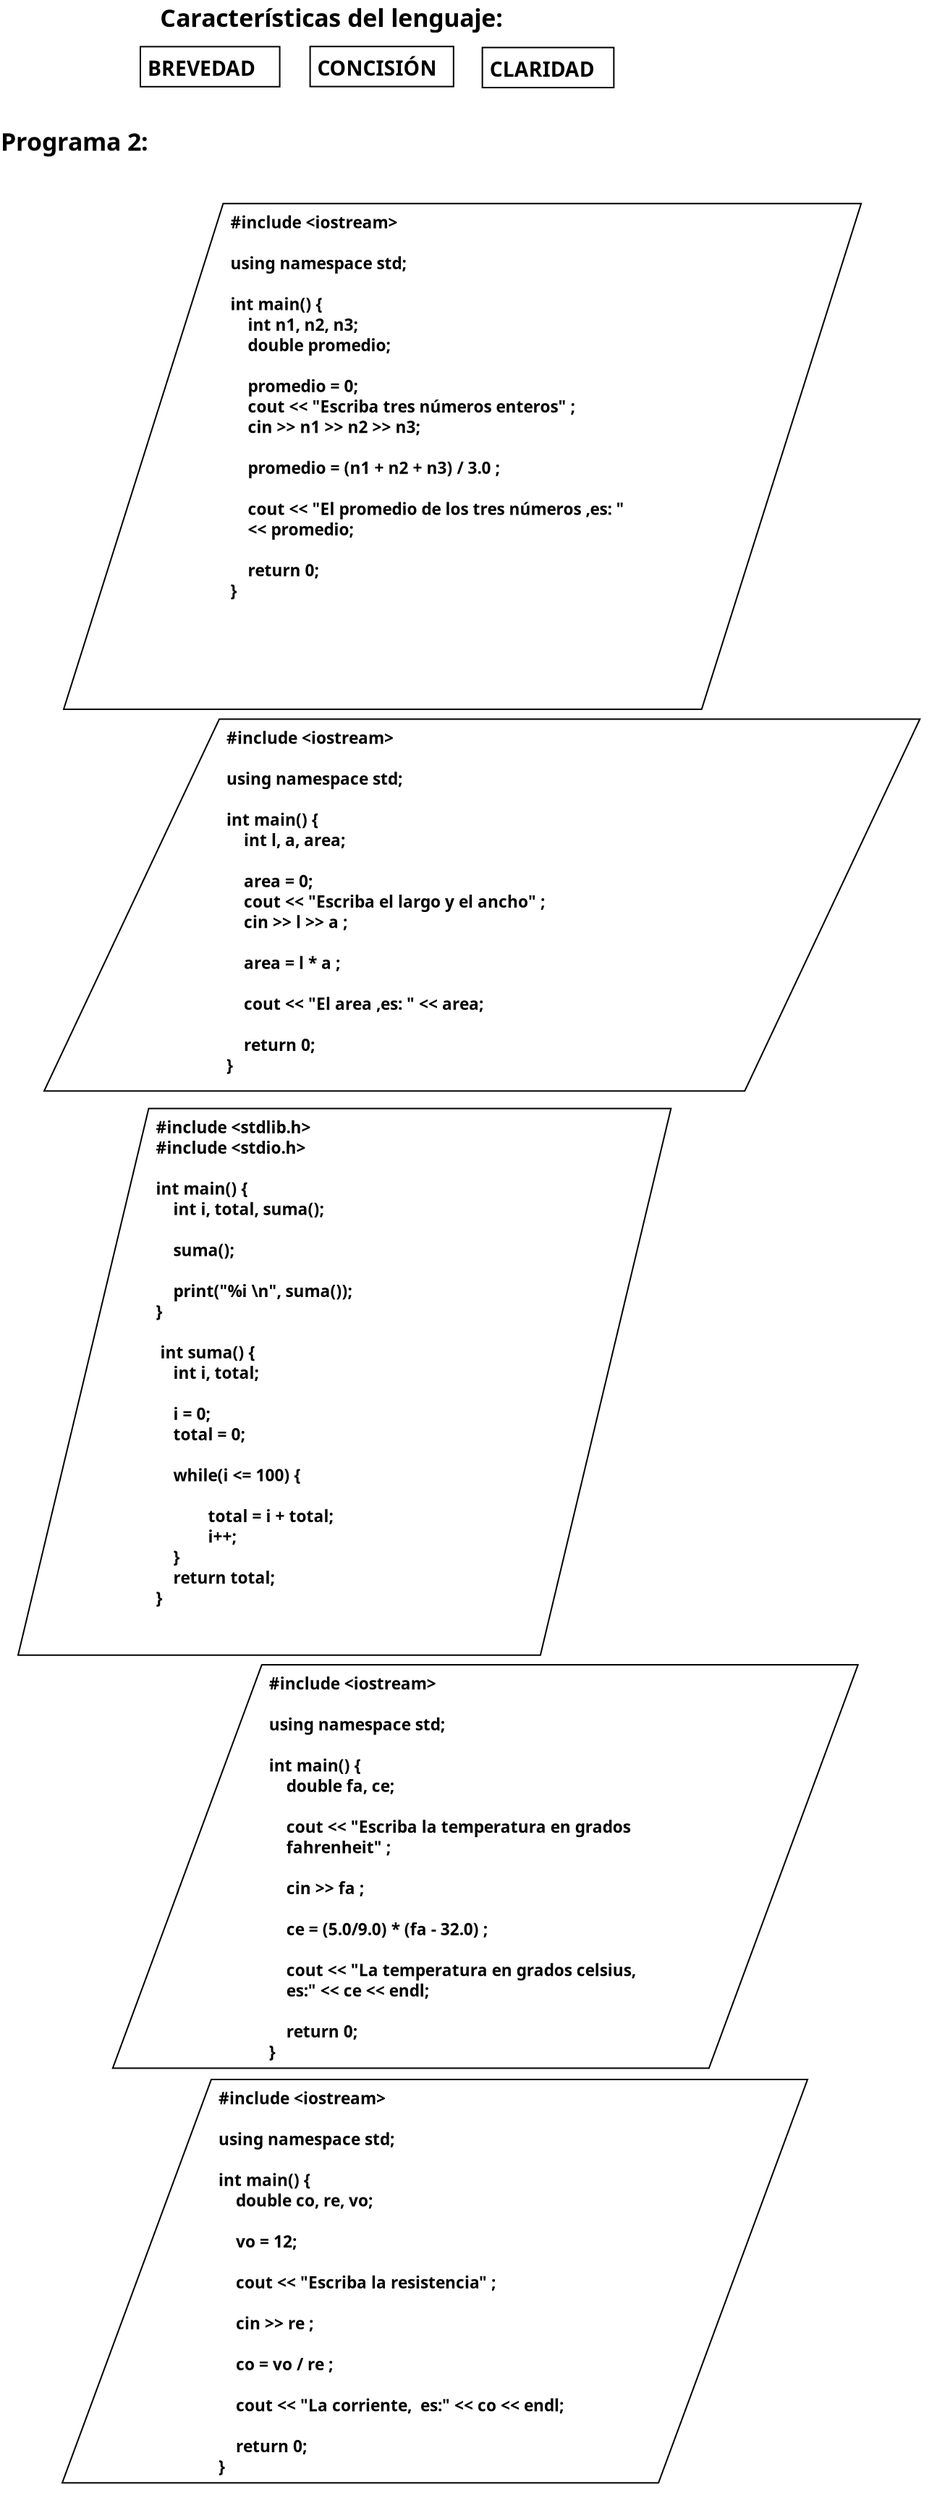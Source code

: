 <?xml version="1.0" encoding="UTF-8"?>
<dia:diagram xmlns:dia="http://www.lysator.liu.se/~alla/dia/">
  <dia:layer name="Fondo" visible="true" connectable="true" active="true">
    <dia:object type="AADL - Data" version="0" id="O0">
      <dia:attribute name="obj_pos">
        <dia:point val="23.39,6.109"/>
      </dia:attribute>
      <dia:attribute name="obj_bb">
        <dia:rectangle val="22.24,4.959;34.453,10.026"/>
      </dia:attribute>
      <dia:attribute name="elem_corner">
        <dia:point val="23.39,6.109"/>
      </dia:attribute>
      <dia:attribute name="elem_width">
        <dia:real val="9.912"/>
      </dia:attribute>
      <dia:attribute name="elem_height">
        <dia:real val="2.767"/>
      </dia:attribute>
      <dia:attribute name="obj_pos">
        <dia:point val="23.39,6.109"/>
      </dia:attribute>
      <dia:attribute name="obj_bb">
        <dia:rectangle val="22.24,4.959;34.453,10.026"/>
      </dia:attribute>
      <dia:attribute name="meta">
        <dia:composite type="dict"/>
      </dia:attribute>
      <dia:attribute name="elem_corner">
        <dia:point val="23.39,6.109"/>
      </dia:attribute>
      <dia:attribute name="elem_width">
        <dia:real val="9.912"/>
      </dia:attribute>
      <dia:attribute name="elem_height">
        <dia:real val="2.767"/>
      </dia:attribute>
      <dia:attribute name="declaration">
        <dia:string>##</dia:string>
      </dia:attribute>
      <dia:attribute name="line_colour">
        <dia:color val="#000000ff"/>
      </dia:attribute>
      <dia:attribute name="fill_colour">
        <dia:color val="#ffffffff"/>
      </dia:attribute>
      <dia:attribute name="name">
        <dia:composite type="text">
          <dia:attribute name="string">
            <dia:string>#CONCISIÓN#</dia:string>
          </dia:attribute>
          <dia:attribute name="font">
            <dia:font family="sans" style="80" name="Helvetica-Bold"/>
          </dia:attribute>
          <dia:attribute name="height">
            <dia:real val="1.767"/>
          </dia:attribute>
          <dia:attribute name="pos">
            <dia:point val="23.89,7.921"/>
          </dia:attribute>
          <dia:attribute name="color">
            <dia:color val="#000000ff"/>
          </dia:attribute>
          <dia:attribute name="alignment">
            <dia:enum val="0"/>
          </dia:attribute>
        </dia:composite>
      </dia:attribute>
      <dia:attribute name="aadlbox_ports"/>
      <dia:attribute name="aadlbox_connections"/>
    </dia:object>
    <dia:object type="AADL - Data" version="0" id="O1">
      <dia:attribute name="obj_pos">
        <dia:point val="11.66,6.119"/>
      </dia:attribute>
      <dia:attribute name="obj_bb">
        <dia:rectangle val="10.51,4.969;22.44,10.036"/>
      </dia:attribute>
      <dia:attribute name="elem_corner">
        <dia:point val="11.66,6.119"/>
      </dia:attribute>
      <dia:attribute name="elem_width">
        <dia:real val="9.63"/>
      </dia:attribute>
      <dia:attribute name="elem_height">
        <dia:real val="2.767"/>
      </dia:attribute>
      <dia:attribute name="obj_pos">
        <dia:point val="11.66,6.119"/>
      </dia:attribute>
      <dia:attribute name="obj_bb">
        <dia:rectangle val="10.51,4.969;22.44,10.036"/>
      </dia:attribute>
      <dia:attribute name="meta">
        <dia:composite type="dict"/>
      </dia:attribute>
      <dia:attribute name="elem_corner">
        <dia:point val="11.66,6.119"/>
      </dia:attribute>
      <dia:attribute name="elem_width">
        <dia:real val="9.63"/>
      </dia:attribute>
      <dia:attribute name="elem_height">
        <dia:real val="2.767"/>
      </dia:attribute>
      <dia:attribute name="declaration">
        <dia:string>##</dia:string>
      </dia:attribute>
      <dia:attribute name="line_colour">
        <dia:color val="#000000ff"/>
      </dia:attribute>
      <dia:attribute name="fill_colour">
        <dia:color val="#ffffffff"/>
      </dia:attribute>
      <dia:attribute name="name">
        <dia:composite type="text">
          <dia:attribute name="string">
            <dia:string>#BREVEDAD#</dia:string>
          </dia:attribute>
          <dia:attribute name="font">
            <dia:font family="sans" style="80" name="Helvetica-Bold"/>
          </dia:attribute>
          <dia:attribute name="height">
            <dia:real val="1.767"/>
          </dia:attribute>
          <dia:attribute name="pos">
            <dia:point val="12.16,7.931"/>
          </dia:attribute>
          <dia:attribute name="color">
            <dia:color val="#000000ff"/>
          </dia:attribute>
          <dia:attribute name="alignment">
            <dia:enum val="0"/>
          </dia:attribute>
        </dia:composite>
      </dia:attribute>
      <dia:attribute name="aadlbox_ports"/>
      <dia:attribute name="aadlbox_connections"/>
    </dia:object>
    <dia:object type="AADL - Data" version="0" id="O2">
      <dia:attribute name="obj_pos">
        <dia:point val="35.293,6.179"/>
      </dia:attribute>
      <dia:attribute name="obj_bb">
        <dia:rectangle val="34.143,5.029;45.528,10.096"/>
      </dia:attribute>
      <dia:attribute name="elem_corner">
        <dia:point val="35.293,6.179"/>
      </dia:attribute>
      <dia:attribute name="elem_width">
        <dia:real val="9.085"/>
      </dia:attribute>
      <dia:attribute name="elem_height">
        <dia:real val="2.767"/>
      </dia:attribute>
      <dia:attribute name="obj_pos">
        <dia:point val="35.293,6.179"/>
      </dia:attribute>
      <dia:attribute name="obj_bb">
        <dia:rectangle val="34.143,5.029;45.528,10.096"/>
      </dia:attribute>
      <dia:attribute name="meta">
        <dia:composite type="dict"/>
      </dia:attribute>
      <dia:attribute name="elem_corner">
        <dia:point val="35.293,6.179"/>
      </dia:attribute>
      <dia:attribute name="elem_width">
        <dia:real val="9.085"/>
      </dia:attribute>
      <dia:attribute name="elem_height">
        <dia:real val="2.767"/>
      </dia:attribute>
      <dia:attribute name="declaration">
        <dia:string>##</dia:string>
      </dia:attribute>
      <dia:attribute name="line_colour">
        <dia:color val="#000000ff"/>
      </dia:attribute>
      <dia:attribute name="fill_colour">
        <dia:color val="#ffffffff"/>
      </dia:attribute>
      <dia:attribute name="name">
        <dia:composite type="text">
          <dia:attribute name="string">
            <dia:string>#CLARIDAD#</dia:string>
          </dia:attribute>
          <dia:attribute name="font">
            <dia:font family="sans" style="80" name="Helvetica-Bold"/>
          </dia:attribute>
          <dia:attribute name="height">
            <dia:real val="1.767"/>
          </dia:attribute>
          <dia:attribute name="pos">
            <dia:point val="35.793,7.991"/>
          </dia:attribute>
          <dia:attribute name="color">
            <dia:color val="#000000ff"/>
          </dia:attribute>
          <dia:attribute name="alignment">
            <dia:enum val="0"/>
          </dia:attribute>
        </dia:composite>
      </dia:attribute>
      <dia:attribute name="aadlbox_ports"/>
      <dia:attribute name="aadlbox_connections"/>
    </dia:object>
    <dia:object type="Standard - Text" version="1" id="O3">
      <dia:attribute name="obj_pos">
        <dia:point val="13.02,4.759"/>
      </dia:attribute>
      <dia:attribute name="obj_bb">
        <dia:rectangle val="13.02,3.184;40.367,5.159"/>
      </dia:attribute>
      <dia:attribute name="text">
        <dia:composite type="text">
          <dia:attribute name="string">
            <dia:string>#Características del lenguaje:#</dia:string>
          </dia:attribute>
          <dia:attribute name="font">
            <dia:font family="sans" style="80" name="Helvetica-Bold"/>
          </dia:attribute>
          <dia:attribute name="height">
            <dia:real val="2.119"/>
          </dia:attribute>
          <dia:attribute name="pos">
            <dia:point val="13.02,4.759"/>
          </dia:attribute>
          <dia:attribute name="color">
            <dia:color val="#000000ff"/>
          </dia:attribute>
          <dia:attribute name="alignment">
            <dia:enum val="0"/>
          </dia:attribute>
        </dia:composite>
      </dia:attribute>
      <dia:attribute name="valign">
        <dia:enum val="3"/>
      </dia:attribute>
    </dia:object>
    <dia:object type="Standard - Text" version="1" id="O4">
      <dia:attribute name="obj_pos">
        <dia:point val="2.01,13.309"/>
      </dia:attribute>
      <dia:attribute name="obj_bb">
        <dia:rectangle val="2.01,11.734;13.807,13.709"/>
      </dia:attribute>
      <dia:attribute name="text">
        <dia:composite type="text">
          <dia:attribute name="string">
            <dia:string>#Programa 2:#</dia:string>
          </dia:attribute>
          <dia:attribute name="font">
            <dia:font family="sans" style="80" name="Helvetica-Bold"/>
          </dia:attribute>
          <dia:attribute name="height">
            <dia:real val="2.119"/>
          </dia:attribute>
          <dia:attribute name="pos">
            <dia:point val="2.01,13.309"/>
          </dia:attribute>
          <dia:attribute name="color">
            <dia:color val="#000000ff"/>
          </dia:attribute>
          <dia:attribute name="alignment">
            <dia:enum val="0"/>
          </dia:attribute>
        </dia:composite>
      </dia:attribute>
      <dia:attribute name="valign">
        <dia:enum val="3"/>
      </dia:attribute>
    </dia:object>
    <dia:object type="AADL - Process" version="0" id="O5">
      <dia:attribute name="obj_pos">
        <dia:point val="6.36,16.96"/>
      </dia:attribute>
      <dia:attribute name="obj_bb">
        <dia:rectangle val="5.21,15.81;62.618,53.044"/>
      </dia:attribute>
      <dia:attribute name="elem_corner">
        <dia:point val="6.36,16.96"/>
      </dia:attribute>
      <dia:attribute name="elem_width">
        <dia:real val="55.108"/>
      </dia:attribute>
      <dia:attribute name="elem_height">
        <dia:real val="34.934"/>
      </dia:attribute>
      <dia:attribute name="obj_pos">
        <dia:point val="6.36,16.96"/>
      </dia:attribute>
      <dia:attribute name="obj_bb">
        <dia:rectangle val="5.21,15.81;62.618,53.044"/>
      </dia:attribute>
      <dia:attribute name="meta">
        <dia:composite type="dict"/>
      </dia:attribute>
      <dia:attribute name="elem_corner">
        <dia:point val="6.36,16.96"/>
      </dia:attribute>
      <dia:attribute name="elem_width">
        <dia:real val="55.108"/>
      </dia:attribute>
      <dia:attribute name="elem_height">
        <dia:real val="34.934"/>
      </dia:attribute>
      <dia:attribute name="declaration">
        <dia:string>##</dia:string>
      </dia:attribute>
      <dia:attribute name="line_colour">
        <dia:color val="#000000ff"/>
      </dia:attribute>
      <dia:attribute name="fill_colour">
        <dia:color val="#ffffffff"/>
      </dia:attribute>
      <dia:attribute name="name">
        <dia:composite type="text">
          <dia:attribute name="string">
            <dia:string>##include &lt;iostream&gt;

using namespace std;

int main() {
    int n1, n2, n3;
    double promedio; 

    promedio = 0;
    cout &lt;&lt; "Escriba tres números enteros" ;
    cin &gt;&gt; n1 &gt;&gt; n2 &gt;&gt; n3;

    promedio = (n1 + n2 + n3) / 3.0 ;

    cout &lt;&lt; "El promedio de los tres números ,es: "
    &lt;&lt; promedio;
    
    return 0;
}#</dia:string>
          </dia:attribute>
          <dia:attribute name="font">
            <dia:font family="sans" style="80" name="Helvetica-Bold"/>
          </dia:attribute>
          <dia:attribute name="height">
            <dia:real val="1.414"/>
          </dia:attribute>
          <dia:attribute name="pos">
            <dia:point val="17.882,18.51"/>
          </dia:attribute>
          <dia:attribute name="color">
            <dia:color val="#000000ff"/>
          </dia:attribute>
          <dia:attribute name="alignment">
            <dia:enum val="0"/>
          </dia:attribute>
        </dia:composite>
      </dia:attribute>
      <dia:attribute name="aadlbox_ports"/>
      <dia:attribute name="aadlbox_connections"/>
    </dia:object>
    <dia:object type="AADL - Process" version="0" id="O6">
      <dia:attribute name="obj_pos">
        <dia:point val="5.01,52.572"/>
      </dia:attribute>
      <dia:attribute name="obj_bb">
        <dia:rectangle val="3.86,51.422;66.677,79.412"/>
      </dia:attribute>
      <dia:attribute name="elem_corner">
        <dia:point val="5.01,52.572"/>
      </dia:attribute>
      <dia:attribute name="elem_width">
        <dia:real val="60.517"/>
      </dia:attribute>
      <dia:attribute name="elem_height">
        <dia:real val="25.69"/>
      </dia:attribute>
      <dia:attribute name="obj_pos">
        <dia:point val="5.01,52.572"/>
      </dia:attribute>
      <dia:attribute name="obj_bb">
        <dia:rectangle val="3.86,51.422;66.677,79.412"/>
      </dia:attribute>
      <dia:attribute name="meta">
        <dia:composite type="dict"/>
      </dia:attribute>
      <dia:attribute name="elem_corner">
        <dia:point val="5.01,52.572"/>
      </dia:attribute>
      <dia:attribute name="elem_width">
        <dia:real val="60.517"/>
      </dia:attribute>
      <dia:attribute name="elem_height">
        <dia:real val="25.69"/>
      </dia:attribute>
      <dia:attribute name="declaration">
        <dia:string>##</dia:string>
      </dia:attribute>
      <dia:attribute name="line_colour">
        <dia:color val="#000000ff"/>
      </dia:attribute>
      <dia:attribute name="fill_colour">
        <dia:color val="#ffffffff"/>
      </dia:attribute>
      <dia:attribute name="name">
        <dia:composite type="text">
          <dia:attribute name="string">
            <dia:string>##include &lt;iostream&gt;

using namespace std;

int main() {
    int l, a, area;
    
    area = 0;
    cout &lt;&lt; "Escriba el largo y el ancho" ;
    cin &gt;&gt; l &gt;&gt; a ;

    area = l * a ;

    cout &lt;&lt; "El area ,es: " &lt;&lt; area;
    
    return 0;
}#</dia:string>
          </dia:attribute>
          <dia:attribute name="font">
            <dia:font family="sans" style="80" name="Helvetica-Bold"/>
          </dia:attribute>
          <dia:attribute name="height">
            <dia:real val="1.414"/>
          </dia:attribute>
          <dia:attribute name="pos">
            <dia:point val="17.613,54.123"/>
          </dia:attribute>
          <dia:attribute name="color">
            <dia:color val="#000000ff"/>
          </dia:attribute>
          <dia:attribute name="alignment">
            <dia:enum val="0"/>
          </dia:attribute>
        </dia:composite>
      </dia:attribute>
      <dia:attribute name="aadlbox_ports"/>
      <dia:attribute name="aadlbox_connections"/>
    </dia:object>
    <dia:object type="AADL - Process" version="0" id="O7">
      <dia:attribute name="obj_pos">
        <dia:point val="3.21,79.472"/>
      </dia:attribute>
      <dia:attribute name="obj_bb">
        <dia:rectangle val="2.06,78.323;49.477,118.385"/>
      </dia:attribute>
      <dia:attribute name="elem_corner">
        <dia:point val="3.21,79.472"/>
      </dia:attribute>
      <dia:attribute name="elem_width">
        <dia:real val="45.117"/>
      </dia:attribute>
      <dia:attribute name="elem_height">
        <dia:real val="37.762"/>
      </dia:attribute>
      <dia:attribute name="obj_pos">
        <dia:point val="3.21,79.472"/>
      </dia:attribute>
      <dia:attribute name="obj_bb">
        <dia:rectangle val="2.06,78.323;49.477,118.385"/>
      </dia:attribute>
      <dia:attribute name="meta">
        <dia:composite type="dict"/>
      </dia:attribute>
      <dia:attribute name="elem_corner">
        <dia:point val="3.21,79.472"/>
      </dia:attribute>
      <dia:attribute name="elem_width">
        <dia:real val="45.117"/>
      </dia:attribute>
      <dia:attribute name="elem_height">
        <dia:real val="37.762"/>
      </dia:attribute>
      <dia:attribute name="declaration">
        <dia:string>##</dia:string>
      </dia:attribute>
      <dia:attribute name="line_colour">
        <dia:color val="#000000ff"/>
      </dia:attribute>
      <dia:attribute name="fill_colour">
        <dia:color val="#ffffffff"/>
      </dia:attribute>
      <dia:attribute name="name">
        <dia:composite type="text">
          <dia:attribute name="string">
            <dia:string>##include &lt;stdlib.h&gt;
#include &lt;stdio.h&gt;

int main() {
    int i, total, suma();

    suma();

    print("%i \n", suma());
}
    
 int suma() {
    int i, total;

    i = 0;
    total = 0;

    while(i &lt;= 100) {

            total = i + total;
            i++;
    }
    return total;
}#</dia:string>
          </dia:attribute>
          <dia:attribute name="font">
            <dia:font family="sans" style="80" name="Helvetica-Bold"/>
          </dia:attribute>
          <dia:attribute name="height">
            <dia:real val="1.414"/>
          </dia:attribute>
          <dia:attribute name="pos">
            <dia:point val="12.733,81.022"/>
          </dia:attribute>
          <dia:attribute name="color">
            <dia:color val="#000000ff"/>
          </dia:attribute>
          <dia:attribute name="alignment">
            <dia:enum val="0"/>
          </dia:attribute>
        </dia:composite>
      </dia:attribute>
      <dia:attribute name="aadlbox_ports"/>
      <dia:attribute name="aadlbox_connections"/>
    </dia:object>
    <dia:object type="AADL - Process" version="0" id="O8">
      <dia:attribute name="obj_pos">
        <dia:point val="9.75,117.9"/>
      </dia:attribute>
      <dia:attribute name="obj_bb">
        <dia:rectangle val="8.6,116.75;62.4,146.915"/>
      </dia:attribute>
      <dia:attribute name="elem_corner">
        <dia:point val="9.75,117.9"/>
      </dia:attribute>
      <dia:attribute name="elem_width">
        <dia:real val="51.5"/>
      </dia:attribute>
      <dia:attribute name="elem_height">
        <dia:real val="27.865"/>
      </dia:attribute>
      <dia:attribute name="obj_pos">
        <dia:point val="9.75,117.9"/>
      </dia:attribute>
      <dia:attribute name="obj_bb">
        <dia:rectangle val="8.6,116.75;62.4,146.915"/>
      </dia:attribute>
      <dia:attribute name="meta">
        <dia:composite type="dict"/>
      </dia:attribute>
      <dia:attribute name="elem_corner">
        <dia:point val="9.75,117.9"/>
      </dia:attribute>
      <dia:attribute name="elem_width">
        <dia:real val="51.5"/>
      </dia:attribute>
      <dia:attribute name="elem_height">
        <dia:real val="27.865"/>
      </dia:attribute>
      <dia:attribute name="declaration">
        <dia:string>##</dia:string>
      </dia:attribute>
      <dia:attribute name="line_colour">
        <dia:color val="#000000ff"/>
      </dia:attribute>
      <dia:attribute name="fill_colour">
        <dia:color val="#ffffffff"/>
      </dia:attribute>
      <dia:attribute name="name">
        <dia:composite type="text">
          <dia:attribute name="string">
            <dia:string>##include &lt;iostream&gt;

using namespace std;

int main() {
    double fa, ce;

    cout &lt;&lt; "Escriba la temperatura en grados 
    fahrenheit" ;

    cin &gt;&gt; fa ;

    ce = (5.0/9.0) * (fa - 32.0) ;

    cout &lt;&lt; "La temperatura en grados celsius,
    es:" &lt;&lt; ce &lt;&lt; endl;

    return 0;
}#</dia:string>
          </dia:attribute>
          <dia:attribute name="font">
            <dia:font family="sans" style="80" name="Helvetica-Bold"/>
          </dia:attribute>
          <dia:attribute name="height">
            <dia:real val="1.414"/>
          </dia:attribute>
          <dia:attribute name="pos">
            <dia:point val="20.55,119.45"/>
          </dia:attribute>
          <dia:attribute name="color">
            <dia:color val="#000000ff"/>
          </dia:attribute>
          <dia:attribute name="alignment">
            <dia:enum val="0"/>
          </dia:attribute>
        </dia:composite>
      </dia:attribute>
      <dia:attribute name="aadlbox_ports"/>
      <dia:attribute name="aadlbox_connections"/>
    </dia:object>
    <dia:object type="AADL - Process" version="0" id="O9">
      <dia:attribute name="obj_pos">
        <dia:point val="6.26,146.547"/>
      </dia:attribute>
      <dia:attribute name="obj_bb">
        <dia:rectangle val="5.11,145.397;58.914,175.562"/>
      </dia:attribute>
      <dia:attribute name="elem_corner">
        <dia:point val="6.26,146.547"/>
      </dia:attribute>
      <dia:attribute name="elem_width">
        <dia:real val="51.504"/>
      </dia:attribute>
      <dia:attribute name="elem_height">
        <dia:real val="27.865"/>
      </dia:attribute>
      <dia:attribute name="obj_pos">
        <dia:point val="6.26,146.547"/>
      </dia:attribute>
      <dia:attribute name="obj_bb">
        <dia:rectangle val="5.11,145.397;58.914,175.562"/>
      </dia:attribute>
      <dia:attribute name="meta">
        <dia:composite type="dict"/>
      </dia:attribute>
      <dia:attribute name="elem_corner">
        <dia:point val="6.26,146.547"/>
      </dia:attribute>
      <dia:attribute name="elem_width">
        <dia:real val="51.504"/>
      </dia:attribute>
      <dia:attribute name="elem_height">
        <dia:real val="27.865"/>
      </dia:attribute>
      <dia:attribute name="declaration">
        <dia:string>##</dia:string>
      </dia:attribute>
      <dia:attribute name="line_colour">
        <dia:color val="#000000ff"/>
      </dia:attribute>
      <dia:attribute name="fill_colour">
        <dia:color val="#ffffffff"/>
      </dia:attribute>
      <dia:attribute name="name">
        <dia:composite type="text">
          <dia:attribute name="string">
            <dia:string>##include &lt;iostream&gt;

using namespace std;

int main() {
    double co, re, vo;

    vo = 12;

    cout &lt;&lt; "Escriba la resistencia" ;

    cin &gt;&gt; re ;

    co = vo / re ;

    cout &lt;&lt; "La corriente,  es:" &lt;&lt; co &lt;&lt; endl;

    return 0;
}#</dia:string>
          </dia:attribute>
          <dia:attribute name="font">
            <dia:font family="sans" style="80" name="Helvetica-Bold"/>
          </dia:attribute>
          <dia:attribute name="height">
            <dia:real val="1.414"/>
          </dia:attribute>
          <dia:attribute name="pos">
            <dia:point val="17.061,148.097"/>
          </dia:attribute>
          <dia:attribute name="color">
            <dia:color val="#000000ff"/>
          </dia:attribute>
          <dia:attribute name="alignment">
            <dia:enum val="0"/>
          </dia:attribute>
        </dia:composite>
      </dia:attribute>
      <dia:attribute name="aadlbox_ports"/>
      <dia:attribute name="aadlbox_connections"/>
    </dia:object>
  </dia:layer>
</dia:diagram>
